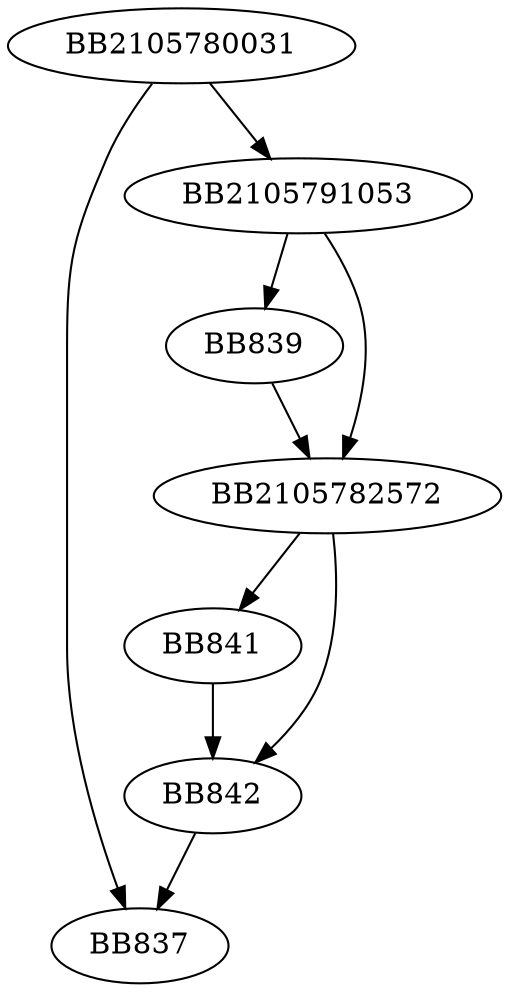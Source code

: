 digraph G{
	BB2105780031->BB837;
	BB2105780031->BB2105791053;
	BB2105791053->BB839;
	BB2105791053->BB2105782572;
	BB839->BB2105782572;
	BB2105782572->BB841;
	BB2105782572->BB842;
	BB841->BB842;
	BB842->BB837;
}
